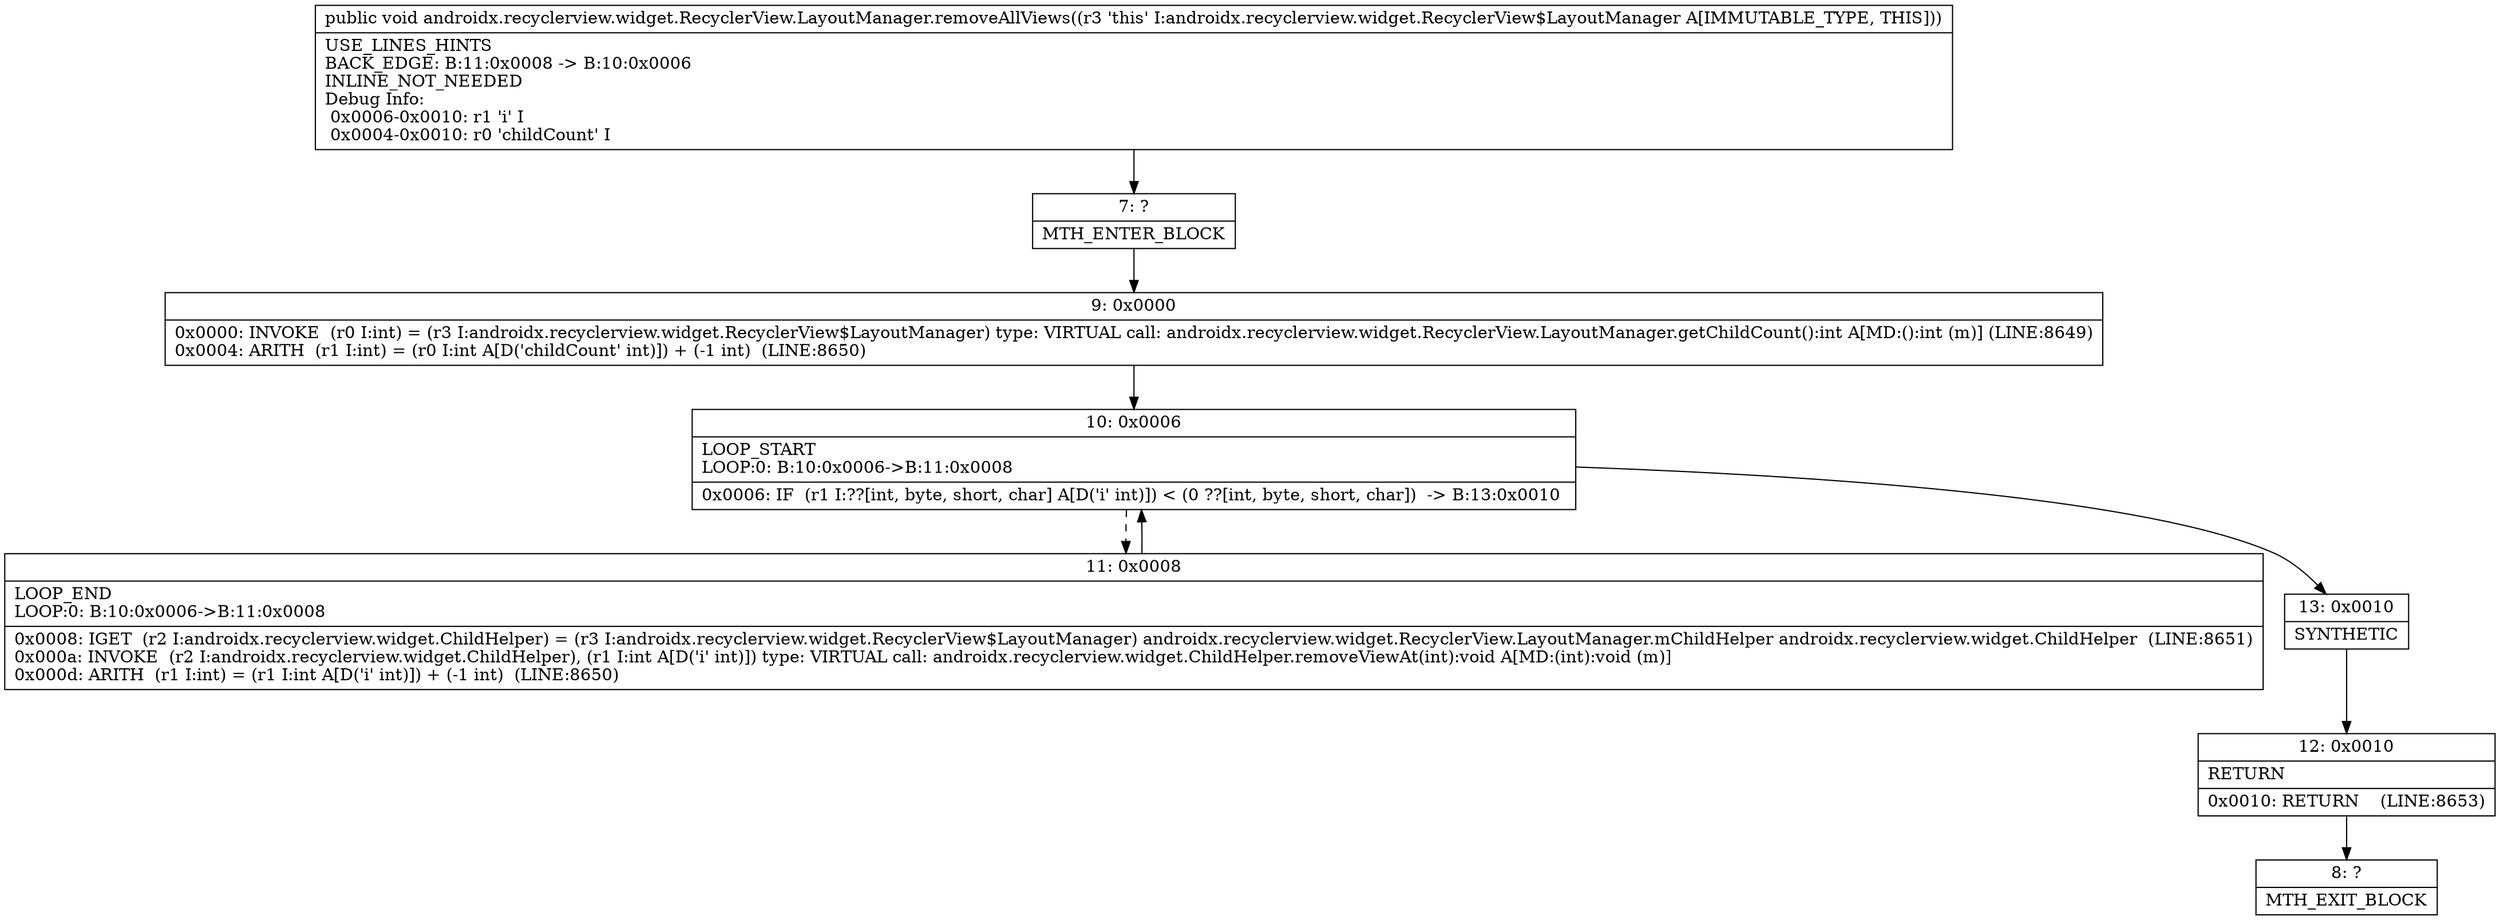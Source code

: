 digraph "CFG forandroidx.recyclerview.widget.RecyclerView.LayoutManager.removeAllViews()V" {
Node_7 [shape=record,label="{7\:\ ?|MTH_ENTER_BLOCK\l}"];
Node_9 [shape=record,label="{9\:\ 0x0000|0x0000: INVOKE  (r0 I:int) = (r3 I:androidx.recyclerview.widget.RecyclerView$LayoutManager) type: VIRTUAL call: androidx.recyclerview.widget.RecyclerView.LayoutManager.getChildCount():int A[MD:():int (m)] (LINE:8649)\l0x0004: ARITH  (r1 I:int) = (r0 I:int A[D('childCount' int)]) + (\-1 int)  (LINE:8650)\l}"];
Node_10 [shape=record,label="{10\:\ 0x0006|LOOP_START\lLOOP:0: B:10:0x0006\-\>B:11:0x0008\l|0x0006: IF  (r1 I:??[int, byte, short, char] A[D('i' int)]) \< (0 ??[int, byte, short, char])  \-\> B:13:0x0010 \l}"];
Node_11 [shape=record,label="{11\:\ 0x0008|LOOP_END\lLOOP:0: B:10:0x0006\-\>B:11:0x0008\l|0x0008: IGET  (r2 I:androidx.recyclerview.widget.ChildHelper) = (r3 I:androidx.recyclerview.widget.RecyclerView$LayoutManager) androidx.recyclerview.widget.RecyclerView.LayoutManager.mChildHelper androidx.recyclerview.widget.ChildHelper  (LINE:8651)\l0x000a: INVOKE  (r2 I:androidx.recyclerview.widget.ChildHelper), (r1 I:int A[D('i' int)]) type: VIRTUAL call: androidx.recyclerview.widget.ChildHelper.removeViewAt(int):void A[MD:(int):void (m)]\l0x000d: ARITH  (r1 I:int) = (r1 I:int A[D('i' int)]) + (\-1 int)  (LINE:8650)\l}"];
Node_13 [shape=record,label="{13\:\ 0x0010|SYNTHETIC\l}"];
Node_12 [shape=record,label="{12\:\ 0x0010|RETURN\l|0x0010: RETURN    (LINE:8653)\l}"];
Node_8 [shape=record,label="{8\:\ ?|MTH_EXIT_BLOCK\l}"];
MethodNode[shape=record,label="{public void androidx.recyclerview.widget.RecyclerView.LayoutManager.removeAllViews((r3 'this' I:androidx.recyclerview.widget.RecyclerView$LayoutManager A[IMMUTABLE_TYPE, THIS]))  | USE_LINES_HINTS\lBACK_EDGE: B:11:0x0008 \-\> B:10:0x0006\lINLINE_NOT_NEEDED\lDebug Info:\l  0x0006\-0x0010: r1 'i' I\l  0x0004\-0x0010: r0 'childCount' I\l}"];
MethodNode -> Node_7;Node_7 -> Node_9;
Node_9 -> Node_10;
Node_10 -> Node_11[style=dashed];
Node_10 -> Node_13;
Node_11 -> Node_10;
Node_13 -> Node_12;
Node_12 -> Node_8;
}

